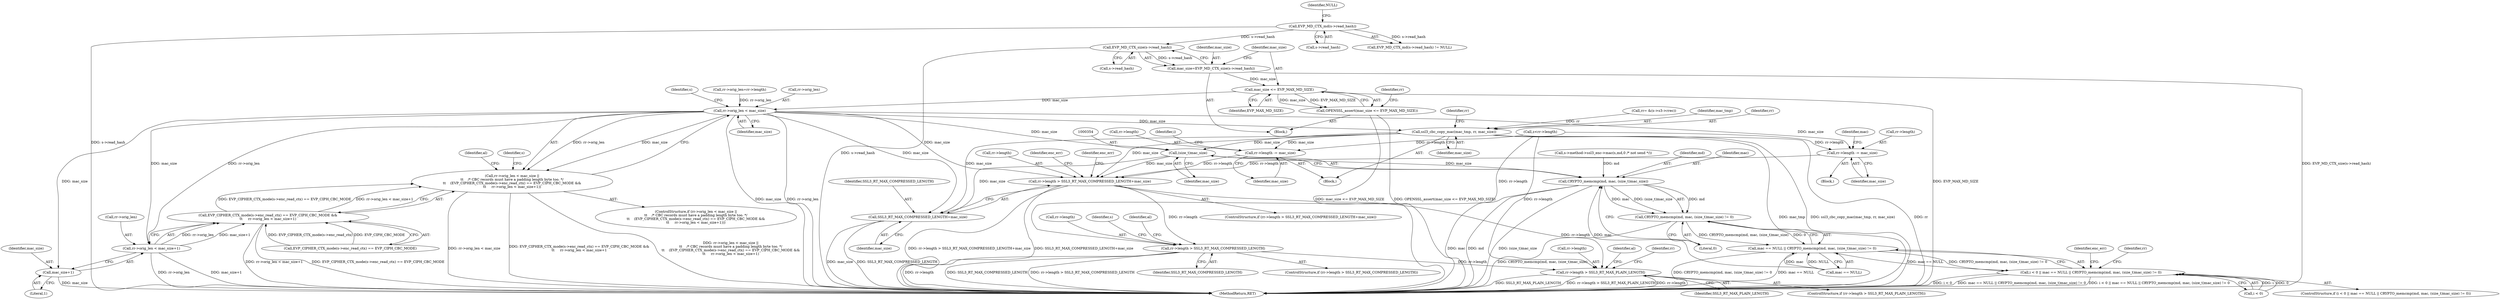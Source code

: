 digraph "0_openssl_103b171d8fc282ef435f8de9afbf7782e312961f_2@pointer" {
"1000260" [label="(Call,EVP_MD_CTX_size(s->read_hash))"];
"1000247" [label="(Call,EVP_MD_CTX_md(s->read_hash))"];
"1000258" [label="(Call,mac_size=EVP_MD_CTX_size(s->read_hash))"];
"1000265" [label="(Call,mac_size <= EVP_MAX_MD_SIZE)"];
"1000264" [label="(Call,OPENSSL_assert(mac_size <= EVP_MAX_MD_SIZE))"];
"1000270" [label="(Call,rr->orig_len < mac_size)"];
"1000269" [label="(Call,rr->orig_len < mac_size ||\n\t\t    /* CBC records must have a padding length byte too. */\n\t\t    (EVP_CIPHER_CTX_mode(s->enc_read_ctx) == EVP_CIPH_CBC_MODE &&\n\t\t     rr->orig_len < mac_size+1))"];
"1000282" [label="(Call,rr->orig_len < mac_size+1)"];
"1000275" [label="(Call,EVP_CIPHER_CTX_mode(s->enc_read_ctx) == EVP_CIPH_CBC_MODE &&\n\t\t     rr->orig_len < mac_size+1)"];
"1000286" [label="(Call,mac_size+1)"];
"1000308" [label="(Call,ssl3_cbc_copy_mac(mac_tmp, rr, mac_size))"];
"1000312" [label="(Call,rr->length -= mac_size)"];
"1000362" [label="(Call,rr->length > SSL3_RT_MAX_COMPRESSED_LENGTH+mac_size)"];
"1000397" [label="(Call,rr->length > SSL3_RT_MAX_COMPRESSED_LENGTH)"];
"1000423" [label="(Call,rr->length > SSL3_RT_MAX_PLAIN_LENGTH)"];
"1000353" [label="(Call,(size_t)mac_size)"];
"1000350" [label="(Call,CRYPTO_memcmp(md, mac, (size_t)mac_size))"];
"1000349" [label="(Call,CRYPTO_memcmp(md, mac, (size_t)mac_size) != 0)"];
"1000345" [label="(Call,mac == NULL || CRYPTO_memcmp(md, mac, (size_t)mac_size) != 0)"];
"1000341" [label="(Call,i < 0 || mac == NULL || CRYPTO_memcmp(md, mac, (size_t)mac_size) != 0)"];
"1000366" [label="(Call,SSL3_RT_MAX_COMPRESSED_LENGTH+mac_size)"];
"1000319" [label="(Call,rr->length -= mac_size)"];
"1000413" [label="(Identifier,s)"];
"1000318" [label="(Block,)"];
"1000352" [label="(Identifier,mac)"];
"1000430" [label="(Identifier,al)"];
"1000313" [label="(Call,rr->length)"];
"1000361" [label="(ControlStructure,if (rr->length > SSL3_RT_MAX_COMPRESSED_LENGTH+mac_size))"];
"1000363" [label="(Call,rr->length)"];
"1000423" [label="(Call,rr->length > SSL3_RT_MAX_PLAIN_LENGTH)"];
"1000248" [label="(Call,s->read_hash)"];
"1000404" [label="(Identifier,al)"];
"1000345" [label="(Call,mac == NULL || CRYPTO_memcmp(md, mac, (size_t)mac_size) != 0)"];
"1000422" [label="(ControlStructure,if (rr->length > SSL3_RT_MAX_PLAIN_LENGTH))"];
"1000349" [label="(Call,CRYPTO_memcmp(md, mac, (size_t)mac_size) != 0)"];
"1000276" [label="(Call,EVP_CIPHER_CTX_mode(s->enc_read_ctx) == EVP_CIPH_CBC_MODE)"];
"1000335" [label="(Identifier,i)"];
"1000325" [label="(Identifier,mac)"];
"1000271" [label="(Call,rr->orig_len)"];
"1000319" [label="(Call,rr->length -= mac_size)"];
"1000270" [label="(Call,rr->orig_len < mac_size)"];
"1000260" [label="(Call,EVP_MD_CTX_size(s->read_hash))"];
"1000346" [label="(Call,mac == NULL)"];
"1000312" [label="(Call,rr->length -= mac_size)"];
"1000336" [label="(Call,s->method->ssl3_enc->mac(s,md,0 /* not send */))"];
"1000367" [label="(Identifier,SSL3_RT_MAX_COMPRESSED_LENGTH)"];
"1000310" [label="(Identifier,rr)"];
"1000282" [label="(Call,rr->orig_len < mac_size+1)"];
"1000368" [label="(Identifier,mac_size)"];
"1000251" [label="(Identifier,NULL)"];
"1000272" [label="(Identifier,rr)"];
"1000366" [label="(Call,SSL3_RT_MAX_COMPRESSED_LENGTH+mac_size)"];
"1000314" [label="(Identifier,rr)"];
"1000396" [label="(ControlStructure,if (rr->length > SSL3_RT_MAX_COMPRESSED_LENGTH))"];
"1000456" [label="(MethodReturn,RET)"];
"1000342" [label="(Call,i < 0)"];
"1000320" [label="(Call,rr->length)"];
"1000274" [label="(Identifier,mac_size)"];
"1000341" [label="(Call,i < 0 || mac == NULL || CRYPTO_memcmp(md, mac, (size_t)mac_size) != 0)"];
"1000362" [label="(Call,rr->length > SSL3_RT_MAX_COMPRESSED_LENGTH+mac_size)"];
"1000246" [label="(Call,EVP_MD_CTX_md(s->read_hash) != NULL)"];
"1000128" [label="(Call,rr= &(s->s3->rrec))"];
"1000265" [label="(Call,mac_size <= EVP_MAX_MD_SIZE)"];
"1000269" [label="(Call,rr->orig_len < mac_size ||\n\t\t    /* CBC records must have a padding length byte too. */\n\t\t    (EVP_CIPHER_CTX_mode(s->enc_read_ctx) == EVP_CIPH_CBC_MODE &&\n\t\t     rr->orig_len < mac_size+1))"];
"1000268" [label="(ControlStructure,if (rr->orig_len < mac_size ||\n\t\t    /* CBC records must have a padding length byte too. */\n\t\t    (EVP_CIPHER_CTX_mode(s->enc_read_ctx) == EVP_CIPH_CBC_MODE &&\n\t\t     rr->orig_len < mac_size+1)))"];
"1000264" [label="(Call,OPENSSL_assert(mac_size <= EVP_MAX_MD_SIZE))"];
"1000275" [label="(Call,EVP_CIPHER_CTX_mode(s->enc_read_ctx) == EVP_CIPH_CBC_MODE &&\n\t\t     rr->orig_len < mac_size+1)"];
"1000309" [label="(Identifier,mac_tmp)"];
"1000370" [label="(Identifier,enc_err)"];
"1000316" [label="(Identifier,mac_size)"];
"1000438" [label="(Identifier,rr)"];
"1000279" [label="(Identifier,s)"];
"1000261" [label="(Call,s->read_hash)"];
"1000287" [label="(Identifier,mac_size)"];
"1000401" [label="(Identifier,SSL3_RT_MAX_COMPRESSED_LENGTH)"];
"1000398" [label="(Call,rr->length)"];
"1000258" [label="(Call,mac_size=EVP_MD_CTX_size(s->read_hash))"];
"1000252" [label="(Block,)"];
"1000350" [label="(Call,CRYPTO_memcmp(md, mac, (size_t)mac_size))"];
"1000211" [label="(Call,z<rr->length)"];
"1000355" [label="(Identifier,mac_size)"];
"1000286" [label="(Call,mac_size+1)"];
"1000283" [label="(Call,rr->orig_len)"];
"1000259" [label="(Identifier,mac_size)"];
"1000304" [label="(Block,)"];
"1000308" [label="(Call,ssl3_cbc_copy_mac(mac_tmp, rr, mac_size))"];
"1000311" [label="(Identifier,mac_size)"];
"1000427" [label="(Identifier,SSL3_RT_MAX_PLAIN_LENGTH)"];
"1000172" [label="(Call,rr->orig_len=rr->length)"];
"1000288" [label="(Literal,1)"];
"1000358" [label="(Identifier,enc_err)"];
"1000424" [label="(Call,rr->length)"];
"1000364" [label="(Identifier,rr)"];
"1000323" [label="(Identifier,mac_size)"];
"1000375" [label="(Identifier,enc_err)"];
"1000397" [label="(Call,rr->length > SSL3_RT_MAX_COMPRESSED_LENGTH)"];
"1000356" [label="(Literal,0)"];
"1000291" [label="(Identifier,al)"];
"1000351" [label="(Identifier,md)"];
"1000353" [label="(Call,(size_t)mac_size)"];
"1000267" [label="(Identifier,EVP_MAX_MD_SIZE)"];
"1000247" [label="(Call,EVP_MD_CTX_md(s->read_hash))"];
"1000301" [label="(Identifier,s)"];
"1000340" [label="(ControlStructure,if (i < 0 || mac == NULL || CRYPTO_memcmp(md, mac, (size_t)mac_size) != 0))"];
"1000266" [label="(Identifier,mac_size)"];
"1000260" -> "1000258"  [label="AST: "];
"1000260" -> "1000261"  [label="CFG: "];
"1000261" -> "1000260"  [label="AST: "];
"1000258" -> "1000260"  [label="CFG: "];
"1000260" -> "1000456"  [label="DDG: s->read_hash"];
"1000260" -> "1000258"  [label="DDG: s->read_hash"];
"1000247" -> "1000260"  [label="DDG: s->read_hash"];
"1000247" -> "1000246"  [label="AST: "];
"1000247" -> "1000248"  [label="CFG: "];
"1000248" -> "1000247"  [label="AST: "];
"1000251" -> "1000247"  [label="CFG: "];
"1000247" -> "1000456"  [label="DDG: s->read_hash"];
"1000247" -> "1000246"  [label="DDG: s->read_hash"];
"1000258" -> "1000252"  [label="AST: "];
"1000259" -> "1000258"  [label="AST: "];
"1000266" -> "1000258"  [label="CFG: "];
"1000258" -> "1000456"  [label="DDG: EVP_MD_CTX_size(s->read_hash)"];
"1000258" -> "1000265"  [label="DDG: mac_size"];
"1000265" -> "1000264"  [label="AST: "];
"1000265" -> "1000267"  [label="CFG: "];
"1000266" -> "1000265"  [label="AST: "];
"1000267" -> "1000265"  [label="AST: "];
"1000264" -> "1000265"  [label="CFG: "];
"1000265" -> "1000456"  [label="DDG: EVP_MAX_MD_SIZE"];
"1000265" -> "1000264"  [label="DDG: mac_size"];
"1000265" -> "1000264"  [label="DDG: EVP_MAX_MD_SIZE"];
"1000265" -> "1000270"  [label="DDG: mac_size"];
"1000264" -> "1000252"  [label="AST: "];
"1000272" -> "1000264"  [label="CFG: "];
"1000264" -> "1000456"  [label="DDG: mac_size <= EVP_MAX_MD_SIZE"];
"1000264" -> "1000456"  [label="DDG: OPENSSL_assert(mac_size <= EVP_MAX_MD_SIZE)"];
"1000270" -> "1000269"  [label="AST: "];
"1000270" -> "1000274"  [label="CFG: "];
"1000271" -> "1000270"  [label="AST: "];
"1000274" -> "1000270"  [label="AST: "];
"1000279" -> "1000270"  [label="CFG: "];
"1000269" -> "1000270"  [label="CFG: "];
"1000270" -> "1000456"  [label="DDG: mac_size"];
"1000270" -> "1000456"  [label="DDG: rr->orig_len"];
"1000270" -> "1000269"  [label="DDG: rr->orig_len"];
"1000270" -> "1000269"  [label="DDG: mac_size"];
"1000172" -> "1000270"  [label="DDG: rr->orig_len"];
"1000270" -> "1000282"  [label="DDG: rr->orig_len"];
"1000270" -> "1000282"  [label="DDG: mac_size"];
"1000270" -> "1000286"  [label="DDG: mac_size"];
"1000270" -> "1000308"  [label="DDG: mac_size"];
"1000270" -> "1000319"  [label="DDG: mac_size"];
"1000270" -> "1000353"  [label="DDG: mac_size"];
"1000270" -> "1000362"  [label="DDG: mac_size"];
"1000270" -> "1000366"  [label="DDG: mac_size"];
"1000269" -> "1000268"  [label="AST: "];
"1000269" -> "1000275"  [label="CFG: "];
"1000275" -> "1000269"  [label="AST: "];
"1000291" -> "1000269"  [label="CFG: "];
"1000301" -> "1000269"  [label="CFG: "];
"1000269" -> "1000456"  [label="DDG: EVP_CIPHER_CTX_mode(s->enc_read_ctx) == EVP_CIPH_CBC_MODE &&\n\t\t     rr->orig_len < mac_size+1"];
"1000269" -> "1000456"  [label="DDG: rr->orig_len < mac_size ||\n\t\t    /* CBC records must have a padding length byte too. */\n\t\t    (EVP_CIPHER_CTX_mode(s->enc_read_ctx) == EVP_CIPH_CBC_MODE &&\n\t\t     rr->orig_len < mac_size+1)"];
"1000269" -> "1000456"  [label="DDG: rr->orig_len < mac_size"];
"1000275" -> "1000269"  [label="DDG: EVP_CIPHER_CTX_mode(s->enc_read_ctx) == EVP_CIPH_CBC_MODE"];
"1000275" -> "1000269"  [label="DDG: rr->orig_len < mac_size+1"];
"1000282" -> "1000275"  [label="AST: "];
"1000282" -> "1000286"  [label="CFG: "];
"1000283" -> "1000282"  [label="AST: "];
"1000286" -> "1000282"  [label="AST: "];
"1000275" -> "1000282"  [label="CFG: "];
"1000282" -> "1000456"  [label="DDG: mac_size+1"];
"1000282" -> "1000456"  [label="DDG: rr->orig_len"];
"1000282" -> "1000275"  [label="DDG: rr->orig_len"];
"1000282" -> "1000275"  [label="DDG: mac_size+1"];
"1000275" -> "1000276"  [label="CFG: "];
"1000276" -> "1000275"  [label="AST: "];
"1000275" -> "1000456"  [label="DDG: rr->orig_len < mac_size+1"];
"1000275" -> "1000456"  [label="DDG: EVP_CIPHER_CTX_mode(s->enc_read_ctx) == EVP_CIPH_CBC_MODE"];
"1000276" -> "1000275"  [label="DDG: EVP_CIPHER_CTX_mode(s->enc_read_ctx)"];
"1000276" -> "1000275"  [label="DDG: EVP_CIPH_CBC_MODE"];
"1000286" -> "1000288"  [label="CFG: "];
"1000287" -> "1000286"  [label="AST: "];
"1000288" -> "1000286"  [label="AST: "];
"1000286" -> "1000456"  [label="DDG: mac_size"];
"1000308" -> "1000304"  [label="AST: "];
"1000308" -> "1000311"  [label="CFG: "];
"1000309" -> "1000308"  [label="AST: "];
"1000310" -> "1000308"  [label="AST: "];
"1000311" -> "1000308"  [label="AST: "];
"1000314" -> "1000308"  [label="CFG: "];
"1000308" -> "1000456"  [label="DDG: rr"];
"1000308" -> "1000456"  [label="DDG: mac_tmp"];
"1000308" -> "1000456"  [label="DDG: ssl3_cbc_copy_mac(mac_tmp, rr, mac_size)"];
"1000128" -> "1000308"  [label="DDG: rr"];
"1000308" -> "1000312"  [label="DDG: mac_size"];
"1000308" -> "1000353"  [label="DDG: mac_size"];
"1000308" -> "1000362"  [label="DDG: mac_size"];
"1000308" -> "1000366"  [label="DDG: mac_size"];
"1000312" -> "1000304"  [label="AST: "];
"1000312" -> "1000316"  [label="CFG: "];
"1000313" -> "1000312"  [label="AST: "];
"1000316" -> "1000312"  [label="AST: "];
"1000335" -> "1000312"  [label="CFG: "];
"1000211" -> "1000312"  [label="DDG: rr->length"];
"1000312" -> "1000362"  [label="DDG: rr->length"];
"1000362" -> "1000361"  [label="AST: "];
"1000362" -> "1000366"  [label="CFG: "];
"1000363" -> "1000362"  [label="AST: "];
"1000366" -> "1000362"  [label="AST: "];
"1000370" -> "1000362"  [label="CFG: "];
"1000375" -> "1000362"  [label="CFG: "];
"1000362" -> "1000456"  [label="DDG: SSL3_RT_MAX_COMPRESSED_LENGTH+mac_size"];
"1000362" -> "1000456"  [label="DDG: rr->length > SSL3_RT_MAX_COMPRESSED_LENGTH+mac_size"];
"1000319" -> "1000362"  [label="DDG: rr->length"];
"1000353" -> "1000362"  [label="DDG: mac_size"];
"1000362" -> "1000397"  [label="DDG: rr->length"];
"1000362" -> "1000423"  [label="DDG: rr->length"];
"1000397" -> "1000396"  [label="AST: "];
"1000397" -> "1000401"  [label="CFG: "];
"1000398" -> "1000397"  [label="AST: "];
"1000401" -> "1000397"  [label="AST: "];
"1000404" -> "1000397"  [label="CFG: "];
"1000413" -> "1000397"  [label="CFG: "];
"1000397" -> "1000456"  [label="DDG: rr->length > SSL3_RT_MAX_COMPRESSED_LENGTH"];
"1000397" -> "1000456"  [label="DDG: rr->length"];
"1000397" -> "1000456"  [label="DDG: SSL3_RT_MAX_COMPRESSED_LENGTH"];
"1000211" -> "1000397"  [label="DDG: rr->length"];
"1000397" -> "1000423"  [label="DDG: rr->length"];
"1000423" -> "1000422"  [label="AST: "];
"1000423" -> "1000427"  [label="CFG: "];
"1000424" -> "1000423"  [label="AST: "];
"1000427" -> "1000423"  [label="AST: "];
"1000430" -> "1000423"  [label="CFG: "];
"1000438" -> "1000423"  [label="CFG: "];
"1000423" -> "1000456"  [label="DDG: SSL3_RT_MAX_PLAIN_LENGTH"];
"1000423" -> "1000456"  [label="DDG: rr->length > SSL3_RT_MAX_PLAIN_LENGTH"];
"1000423" -> "1000456"  [label="DDG: rr->length"];
"1000211" -> "1000423"  [label="DDG: rr->length"];
"1000353" -> "1000350"  [label="AST: "];
"1000353" -> "1000355"  [label="CFG: "];
"1000354" -> "1000353"  [label="AST: "];
"1000355" -> "1000353"  [label="AST: "];
"1000350" -> "1000353"  [label="CFG: "];
"1000353" -> "1000350"  [label="DDG: mac_size"];
"1000353" -> "1000366"  [label="DDG: mac_size"];
"1000350" -> "1000349"  [label="AST: "];
"1000351" -> "1000350"  [label="AST: "];
"1000352" -> "1000350"  [label="AST: "];
"1000356" -> "1000350"  [label="CFG: "];
"1000350" -> "1000456"  [label="DDG: md"];
"1000350" -> "1000456"  [label="DDG: (size_t)mac_size"];
"1000350" -> "1000456"  [label="DDG: mac"];
"1000350" -> "1000349"  [label="DDG: md"];
"1000350" -> "1000349"  [label="DDG: mac"];
"1000350" -> "1000349"  [label="DDG: (size_t)mac_size"];
"1000336" -> "1000350"  [label="DDG: md"];
"1000346" -> "1000350"  [label="DDG: mac"];
"1000349" -> "1000345"  [label="AST: "];
"1000349" -> "1000356"  [label="CFG: "];
"1000356" -> "1000349"  [label="AST: "];
"1000345" -> "1000349"  [label="CFG: "];
"1000349" -> "1000456"  [label="DDG: CRYPTO_memcmp(md, mac, (size_t)mac_size)"];
"1000349" -> "1000345"  [label="DDG: CRYPTO_memcmp(md, mac, (size_t)mac_size)"];
"1000349" -> "1000345"  [label="DDG: 0"];
"1000345" -> "1000341"  [label="AST: "];
"1000345" -> "1000346"  [label="CFG: "];
"1000346" -> "1000345"  [label="AST: "];
"1000341" -> "1000345"  [label="CFG: "];
"1000345" -> "1000456"  [label="DDG: CRYPTO_memcmp(md, mac, (size_t)mac_size) != 0"];
"1000345" -> "1000456"  [label="DDG: mac == NULL"];
"1000345" -> "1000341"  [label="DDG: mac == NULL"];
"1000345" -> "1000341"  [label="DDG: CRYPTO_memcmp(md, mac, (size_t)mac_size) != 0"];
"1000346" -> "1000345"  [label="DDG: mac"];
"1000346" -> "1000345"  [label="DDG: NULL"];
"1000341" -> "1000340"  [label="AST: "];
"1000341" -> "1000342"  [label="CFG: "];
"1000342" -> "1000341"  [label="AST: "];
"1000358" -> "1000341"  [label="CFG: "];
"1000364" -> "1000341"  [label="CFG: "];
"1000341" -> "1000456"  [label="DDG: i < 0"];
"1000341" -> "1000456"  [label="DDG: mac == NULL || CRYPTO_memcmp(md, mac, (size_t)mac_size) != 0"];
"1000341" -> "1000456"  [label="DDG: i < 0 || mac == NULL || CRYPTO_memcmp(md, mac, (size_t)mac_size) != 0"];
"1000342" -> "1000341"  [label="DDG: i"];
"1000342" -> "1000341"  [label="DDG: 0"];
"1000366" -> "1000368"  [label="CFG: "];
"1000367" -> "1000366"  [label="AST: "];
"1000368" -> "1000366"  [label="AST: "];
"1000366" -> "1000456"  [label="DDG: mac_size"];
"1000366" -> "1000456"  [label="DDG: SSL3_RT_MAX_COMPRESSED_LENGTH"];
"1000319" -> "1000318"  [label="AST: "];
"1000319" -> "1000323"  [label="CFG: "];
"1000320" -> "1000319"  [label="AST: "];
"1000323" -> "1000319"  [label="AST: "];
"1000325" -> "1000319"  [label="CFG: "];
"1000211" -> "1000319"  [label="DDG: rr->length"];
}
